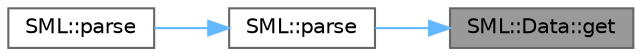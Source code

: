 digraph "SML::Data::get"
{
 // LATEX_PDF_SIZE
  bgcolor="transparent";
  edge [fontname=Helvetica,fontsize=10,labelfontname=Helvetica,labelfontsize=10];
  node [fontname=Helvetica,fontsize=10,shape=box,height=0.2,width=0.4];
  rankdir="RL";
  Node1 [id="Node000001",label="SML::Data::get",height=0.2,width=0.4,color="gray40", fillcolor="grey60", style="filled", fontcolor="black",tooltip="Get address of the data."];
  Node1 -> Node2 [id="edge1_Node000001_Node000002",dir="back",color="steelblue1",style="solid",tooltip=" "];
  Node2 [id="Node000002",label="SML::parse",height=0.2,width=0.4,color="grey40", fillcolor="white", style="filled",URL="$group___s_m_l.html#ga23adc13cfc39e1cfba88ea88dc3b7b7b",tooltip="Generic C-string parser."];
  Node2 -> Node3 [id="edge2_Node000002_Node000003",dir="back",color="steelblue1",style="solid",tooltip=" "];
  Node3 [id="Node000003",label="SML::parse",height=0.2,width=0.4,color="grey40", fillcolor="white", style="filled",URL="$group___s_m_l.html#ga92ee8a34e035ff57986283ffbdcd72cb",tooltip="Parse C-string for multiple strings."];
}
